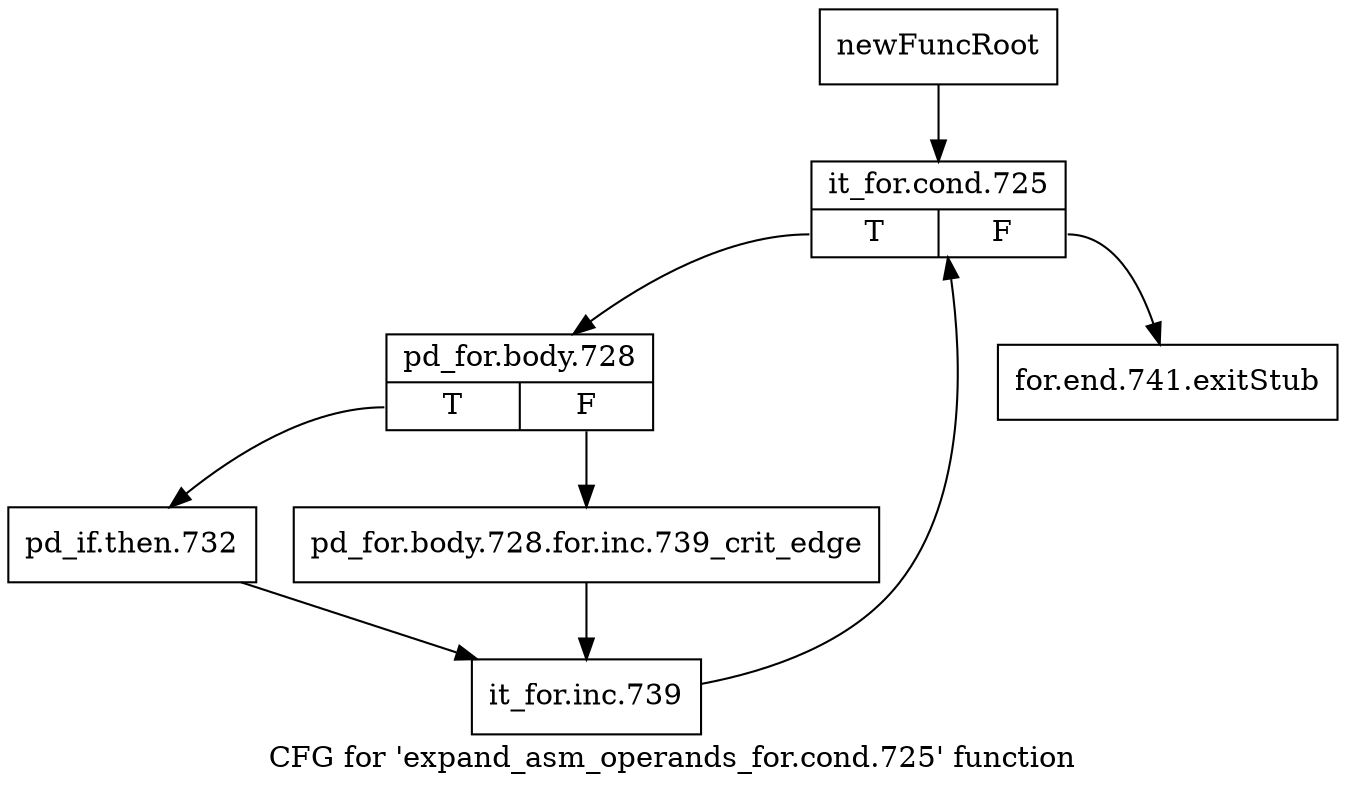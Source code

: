 digraph "CFG for 'expand_asm_operands_for.cond.725' function" {
	label="CFG for 'expand_asm_operands_for.cond.725' function";

	Node0xc367d80 [shape=record,label="{newFuncRoot}"];
	Node0xc367d80 -> Node0xc367e20;
	Node0xc367dd0 [shape=record,label="{for.end.741.exitStub}"];
	Node0xc367e20 [shape=record,label="{it_for.cond.725|{<s0>T|<s1>F}}"];
	Node0xc367e20:s0 -> Node0xc367e70;
	Node0xc367e20:s1 -> Node0xc367dd0;
	Node0xc367e70 [shape=record,label="{pd_for.body.728|{<s0>T|<s1>F}}"];
	Node0xc367e70:s0 -> Node0xc367f10;
	Node0xc367e70:s1 -> Node0xc367ec0;
	Node0xc367ec0 [shape=record,label="{pd_for.body.728.for.inc.739_crit_edge}"];
	Node0xc367ec0 -> Node0xc367f60;
	Node0xc367f10 [shape=record,label="{pd_if.then.732}"];
	Node0xc367f10 -> Node0xc367f60;
	Node0xc367f60 [shape=record,label="{it_for.inc.739}"];
	Node0xc367f60 -> Node0xc367e20;
}
